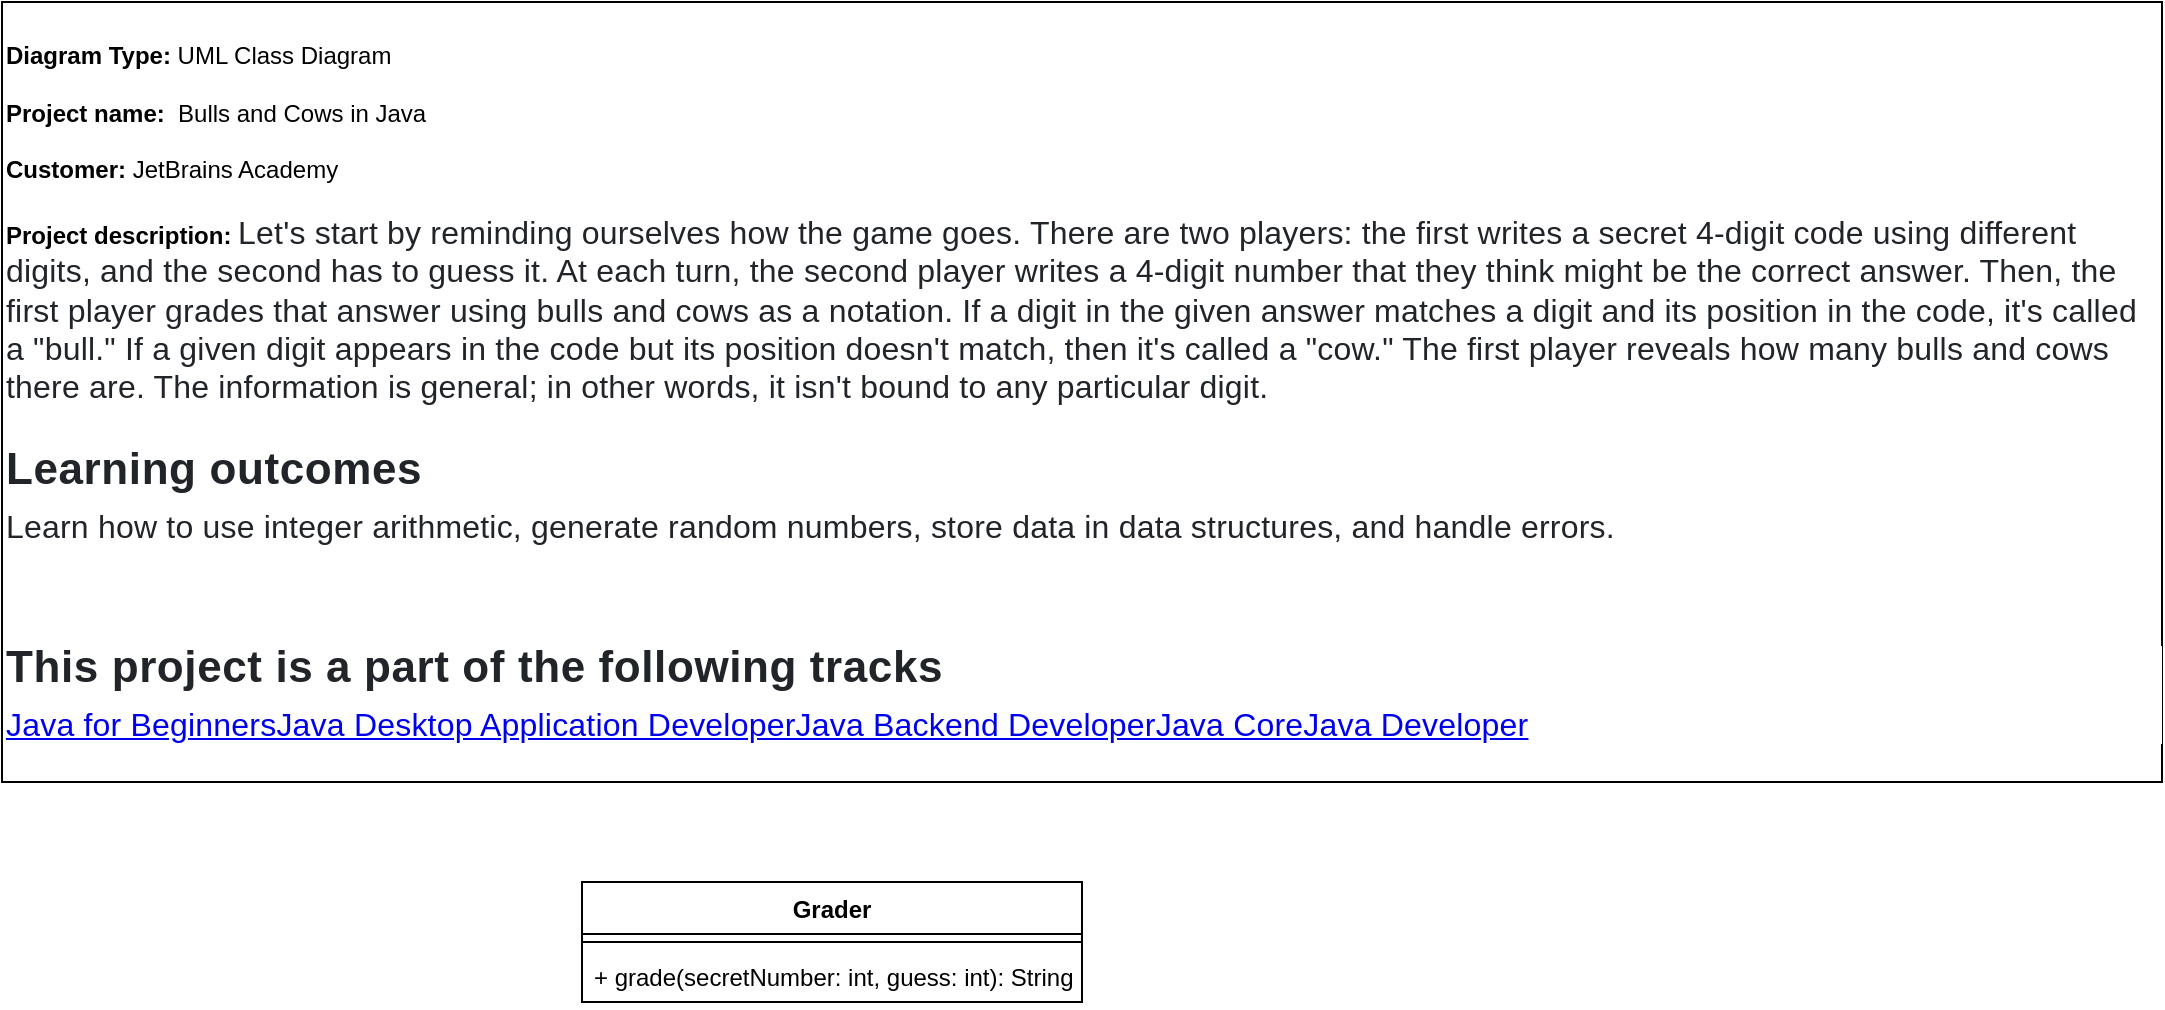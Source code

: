 <mxfile version="15.9.4" type="device"><diagram name="Page-1" id="6133507b-19e7-1e82-6fc7-422aa6c4b21f"><mxGraphModel dx="1042" dy="1273" grid="1" gridSize="10" guides="1" tooltips="1" connect="1" arrows="1" fold="1" page="1" pageScale="1" pageWidth="1169" pageHeight="827" background="none" math="0" shadow="0"><root><mxCell id="0"/><mxCell id="1" parent="0"/><mxCell id="ur2thL-w3JqMQENx__kk-53" value="&lt;b&gt;Diagram Type:&lt;/b&gt; UML Class Diagram&lt;br&gt;&lt;b&gt;&lt;br&gt;Project name:&lt;/b&gt;&amp;nbsp;&amp;nbsp;Bulls and Cows in Java&lt;br&gt;&lt;b&gt;&lt;br&gt;Customer:&lt;/b&gt; JetBrains Academy&lt;br&gt;&lt;b&gt;&lt;br&gt;Project description:&lt;/b&gt;&amp;nbsp;&lt;font color=&quot;#212529&quot;&gt;&lt;span style=&quot;font-size: 16px ; letter-spacing: 0.1px ; background-color: rgb(255 , 255 , 255)&quot;&gt;Let's start by reminding ourselves how the game goes. There are two players: the first writes a secret 4-digit code using different digits, and the second has to guess it. At each turn, the second player writes a 4-digit number that they think might be the correct answer. Then, the first player grades that answer using bulls and cows as a notation. If a digit in the given answer matches a digit and its position in the code, it's called a &quot;bull.&quot; If a given digit appears in the code but its position doesn't match, then it's called a &quot;cow.&quot; The first player reveals how many bulls and cows there are. The information is general; in other words, it isn't bound to any particular digit.&amp;nbsp;&lt;br&gt;&lt;br&gt;&lt;/span&gt;&lt;/font&gt;&lt;span style=&quot;color: rgb(33 , 37 , 41) ; font-size: 1.375rem ; letter-spacing: 0.3px ; background-color: rgb(255 , 255 , 255)&quot;&gt;&lt;b&gt;Learning outcomes&lt;/b&gt;&lt;/span&gt;&lt;br&gt;&lt;span style=&quot;background-color: rgb(255 , 255 , 255)&quot;&gt;&lt;font color=&quot;#212529&quot;&gt;&lt;span style=&quot;font-size: 16px ; letter-spacing: 0.1px&quot;&gt;Learn how to use integer arithmetic, generate random numbers, store data in data structures, and handle errors.&lt;/span&gt;&lt;/font&gt;&lt;/span&gt;&lt;span style=&quot;background-color: rgb(255 , 255 , 255) ; letter-spacing: 0.3px ; font-size: 1.375rem ; color: rgb(33 , 37 , 41)&quot;&gt;&lt;br&gt;&lt;/span&gt;&lt;div class=&quot;mt-5&quot; style=&quot;box-sizing: border-box ; background-color: rgb(255 , 255 , 255) ; margin-top: 3rem&quot;&gt;&lt;h5 style=&quot;color: rgb(33 , 37 , 41) ; font-size: 1.375rem ; letter-spacing: 0.3px ; box-sizing: border-box ; margin-top: 0px ; margin-bottom: 0.5rem ; line-height: 1&quot;&gt;This project is a part of the following tracks&lt;/h5&gt;&lt;font color=&quot;#0000ee&quot;&gt;&lt;span style=&quot;font-size: 16px ; letter-spacing: 0.1px&quot;&gt;&lt;u&gt;Java for BeginnersJava Desktop Application DeveloperJava Backend DeveloperJava CoreJava Developer&lt;/u&gt;&lt;/span&gt;&lt;/font&gt;&lt;br&gt;&lt;/div&gt;" style="rounded=0;whiteSpace=wrap;html=1;align=left;" parent="1" vertex="1"><mxGeometry x="40" y="-790" width="1080" height="390" as="geometry"/></mxCell><mxCell id="850Amda9sujDum_yE_YI-6" value="Grader" style="swimlane;fontStyle=1;align=center;verticalAlign=top;childLayout=stackLayout;horizontal=1;startSize=26;horizontalStack=0;resizeParent=1;resizeParentMax=0;resizeLast=0;collapsible=1;marginBottom=0;" vertex="1" parent="1"><mxGeometry x="330" y="-350" width="250" height="60" as="geometry"/></mxCell><mxCell id="850Amda9sujDum_yE_YI-8" value="" style="line;strokeWidth=1;fillColor=none;align=left;verticalAlign=middle;spacingTop=-1;spacingLeft=3;spacingRight=3;rotatable=0;labelPosition=right;points=[];portConstraint=eastwest;" vertex="1" parent="850Amda9sujDum_yE_YI-6"><mxGeometry y="26" width="250" height="8" as="geometry"/></mxCell><mxCell id="850Amda9sujDum_yE_YI-9" value="+ grade(secretNumber: int, guess: int): String" style="text;strokeColor=none;fillColor=none;align=left;verticalAlign=top;spacingLeft=4;spacingRight=4;overflow=hidden;rotatable=0;points=[[0,0.5],[1,0.5]];portConstraint=eastwest;" vertex="1" parent="850Amda9sujDum_yE_YI-6"><mxGeometry y="34" width="250" height="26" as="geometry"/></mxCell></root></mxGraphModel></diagram></mxfile>